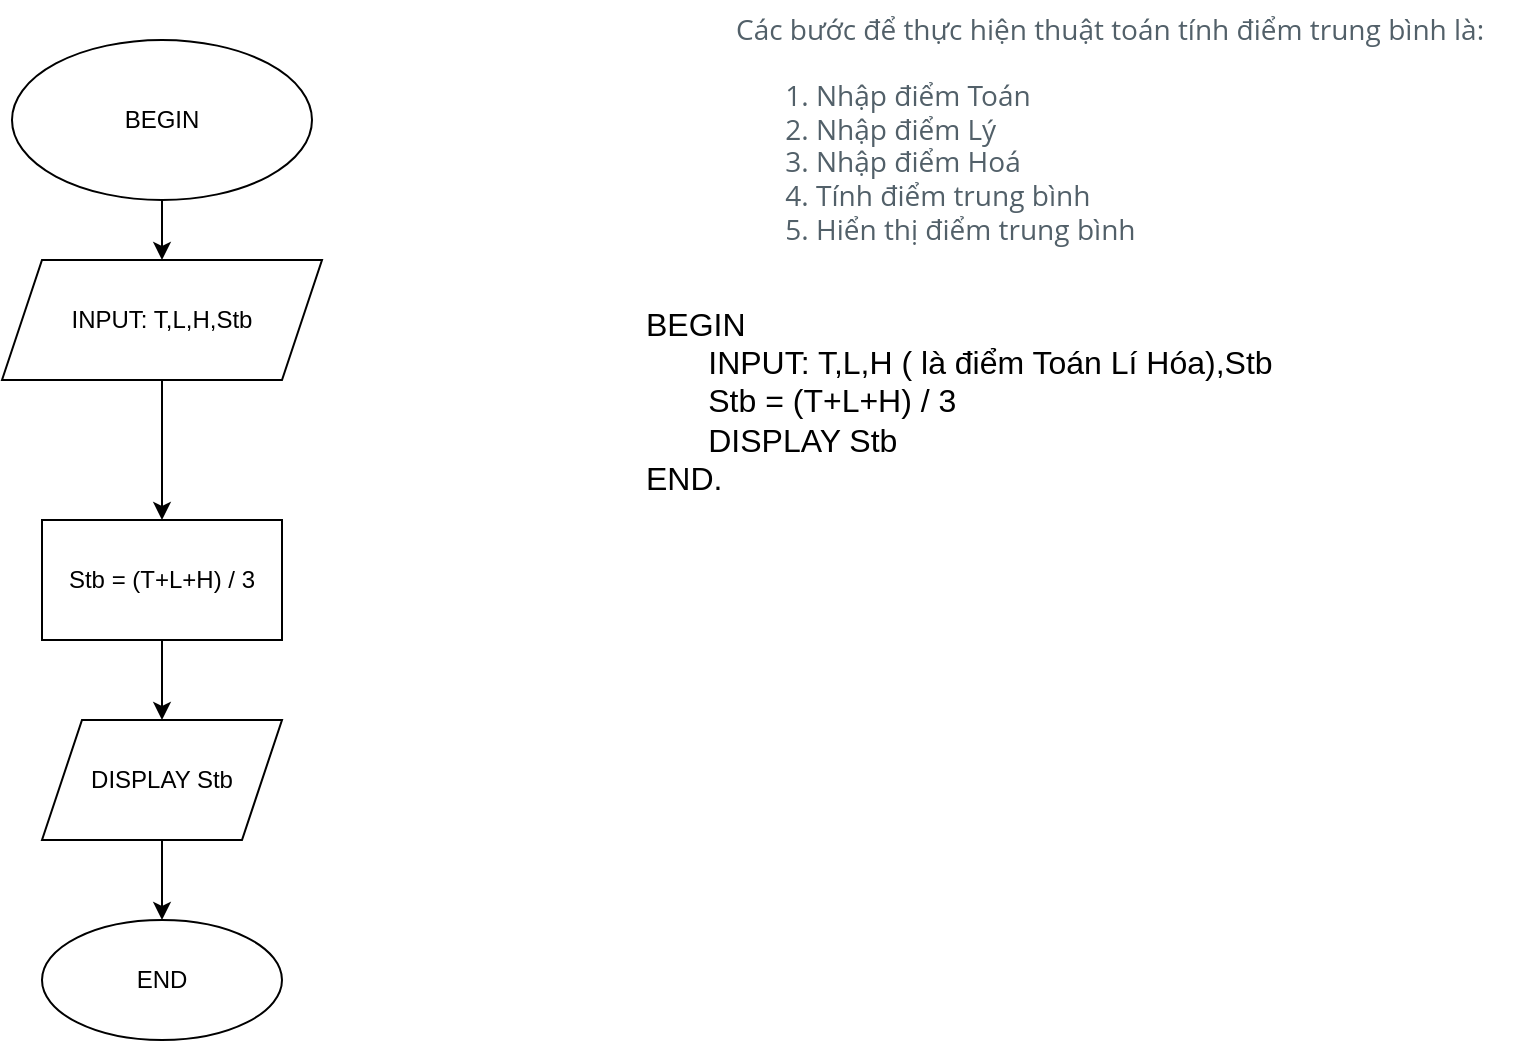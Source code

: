 <mxfile version="20.2.3" type="device"><diagram id="EFCoSCzM3tNiRUkguP90" name="Page-1"><mxGraphModel dx="1038" dy="641" grid="1" gridSize="10" guides="1" tooltips="1" connect="1" arrows="1" fold="1" page="1" pageScale="1" pageWidth="850" pageHeight="1100" math="0" shadow="0"><root><mxCell id="0"/><mxCell id="1" parent="0"/><mxCell id="Nt2RDg5vNO6GigY07b7K-6" value="" style="edgeStyle=orthogonalEdgeStyle;rounded=0;orthogonalLoop=1;jettySize=auto;html=1;" parent="1" source="Nt2RDg5vNO6GigY07b7K-4" target="Nt2RDg5vNO6GigY07b7K-5" edge="1"><mxGeometry relative="1" as="geometry"/></mxCell><mxCell id="Nt2RDg5vNO6GigY07b7K-4" value="BEGIN" style="ellipse;whiteSpace=wrap;html=1;" parent="1" vertex="1"><mxGeometry x="40" y="30" width="150" height="80" as="geometry"/></mxCell><mxCell id="Nt2RDg5vNO6GigY07b7K-8" value="" style="edgeStyle=orthogonalEdgeStyle;rounded=0;orthogonalLoop=1;jettySize=auto;html=1;" parent="1" source="Nt2RDg5vNO6GigY07b7K-5" target="Nt2RDg5vNO6GigY07b7K-7" edge="1"><mxGeometry relative="1" as="geometry"/></mxCell><mxCell id="Nt2RDg5vNO6GigY07b7K-5" value="INPUT: T,L,H,Stb" style="shape=parallelogram;perimeter=parallelogramPerimeter;whiteSpace=wrap;html=1;fixedSize=1;" parent="1" vertex="1"><mxGeometry x="35" y="140" width="160" height="60" as="geometry"/></mxCell><mxCell id="Nt2RDg5vNO6GigY07b7K-11" value="" style="edgeStyle=orthogonalEdgeStyle;rounded=0;orthogonalLoop=1;jettySize=auto;html=1;" parent="1" source="Nt2RDg5vNO6GigY07b7K-7" target="Nt2RDg5vNO6GigY07b7K-10" edge="1"><mxGeometry relative="1" as="geometry"/></mxCell><mxCell id="Nt2RDg5vNO6GigY07b7K-7" value="Stb = (T+L+H) / 3" style="whiteSpace=wrap;html=1;" parent="1" vertex="1"><mxGeometry x="55" y="270" width="120" height="60" as="geometry"/></mxCell><mxCell id="Nt2RDg5vNO6GigY07b7K-13" value="" style="edgeStyle=orthogonalEdgeStyle;rounded=0;orthogonalLoop=1;jettySize=auto;html=1;" parent="1" source="Nt2RDg5vNO6GigY07b7K-10" target="Nt2RDg5vNO6GigY07b7K-12" edge="1"><mxGeometry relative="1" as="geometry"/></mxCell><mxCell id="Nt2RDg5vNO6GigY07b7K-10" value="DISPLAY Stb" style="shape=parallelogram;perimeter=parallelogramPerimeter;whiteSpace=wrap;html=1;fixedSize=1;" parent="1" vertex="1"><mxGeometry x="55" y="370" width="120" height="60" as="geometry"/></mxCell><mxCell id="Nt2RDg5vNO6GigY07b7K-12" value="END" style="ellipse;whiteSpace=wrap;html=1;" parent="1" vertex="1"><mxGeometry x="55" y="470" width="120" height="60" as="geometry"/></mxCell><mxCell id="Nt2RDg5vNO6GigY07b7K-33" value="&lt;p style=&quot;box-sizing: border-box; margin-top: 0px; margin-bottom: 1rem; color: rgb(82, 96, 105); font-family: &amp;quot;Open Sans&amp;quot;, sans-serif; font-size: 14px; font-style: normal; font-variant-ligatures: normal; font-variant-caps: normal; font-weight: 400; letter-spacing: normal; orphans: 2; text-align: left; text-indent: 0px; text-transform: none; white-space: normal; widows: 2; word-spacing: 0px; -webkit-text-stroke-width: 0px; background-color: rgb(255, 255, 255); text-decoration-thickness: initial; text-decoration-style: initial; text-decoration-color: initial;&quot;&gt;Các bước để thực hiện thuật toán tính điểm trung bình là:&lt;/p&gt;&lt;ol id=&quot;yui_3_17_2_1_1670147810657_41&quot; style=&quot;box-sizing: border-box; margin-top: 0px; margin-bottom: 1rem; color: rgb(82, 96, 105); font-family: &amp;quot;Open Sans&amp;quot;, sans-serif; font-size: 14px; font-style: normal; font-variant-ligatures: normal; font-variant-caps: normal; font-weight: 400; letter-spacing: normal; orphans: 2; text-align: left; text-indent: 0px; text-transform: none; white-space: normal; widows: 2; word-spacing: 0px; -webkit-text-stroke-width: 0px; background-color: rgb(255, 255, 255); text-decoration-thickness: initial; text-decoration-style: initial; text-decoration-color: initial;&quot;&gt;&lt;li style=&quot;box-sizing: border-box;&quot;&gt;Nhập điểm Toán&lt;/li&gt;&lt;li id=&quot;yui_3_17_2_1_1670147810657_46&quot; style=&quot;box-sizing: border-box;&quot;&gt;Nhập điểm Lý&lt;/li&gt;&lt;li id=&quot;yui_3_17_2_1_1670147810657_40&quot; style=&quot;box-sizing: border-box;&quot;&gt;Nhập điểm Hoá&lt;/li&gt;&lt;li style=&quot;box-sizing: border-box;&quot;&gt;Tính điểm trung bình&lt;/li&gt;&lt;li style=&quot;box-sizing: border-box;&quot;&gt;Hiển thị điểm trung bình&lt;/li&gt;&lt;/ol&gt;" style="text;whiteSpace=wrap;html=1;" parent="1" vertex="1"><mxGeometry x="400" y="10" width="390" height="160" as="geometry"/></mxCell><mxCell id="Nt2RDg5vNO6GigY07b7K-34" value="&lt;font size=&quot;3&quot;&gt;BEGIN&lt;br&gt;&lt;div class=&quot;sweezy-custom-cursor-default-hover&quot; style=&quot;&quot;&gt;&lt;span class=&quot;sweezy-custom-cursor-default-hover&quot; style=&quot;background-color: initial;&quot;&gt;&amp;nbsp; &amp;nbsp; &amp;nbsp; &amp;nbsp;INPUT: T,L,H ( là điểm Toán Lí Hóa),Stb&lt;/span&gt;&lt;/div&gt;&lt;div class=&quot;sweezy-custom-cursor-default-hover&quot; style=&quot;&quot;&gt;&lt;span class=&quot;sweezy-custom-cursor-default-hover&quot; style=&quot;background-color: initial;&quot;&gt;&amp;nbsp; &amp;nbsp; &amp;nbsp; &amp;nbsp;Stb = (T+L+H) / 3&lt;/span&gt;&lt;/div&gt;&lt;div class=&quot;sweezy-custom-cursor-default-hover&quot; style=&quot;&quot;&gt;&lt;span class=&quot;sweezy-custom-cursor-default-hover&quot; style=&quot;background-color: initial;&quot;&gt;&amp;nbsp; &amp;nbsp; &amp;nbsp; &amp;nbsp;DISPLAY Stb&lt;/span&gt;&lt;/div&gt;&lt;div class=&quot;sweezy-custom-cursor-default-hover&quot; style=&quot;&quot;&gt;&lt;span class=&quot;sweezy-custom-cursor-default-hover&quot; style=&quot;background-color: initial;&quot;&gt;END.&lt;/span&gt;&lt;/div&gt;&lt;div class=&quot;sweezy-custom-cursor-default-hover&quot; style=&quot;&quot;&gt;&lt;span class=&quot;sweezy-custom-cursor-default-hover&quot; style=&quot;background-color: initial;&quot;&gt;&lt;br&gt;&lt;/span&gt;&lt;/div&gt;&lt;/font&gt;" style="text;html=1;align=left;verticalAlign=middle;resizable=0;points=[];autosize=1;strokeColor=none;fillColor=none;" parent="1" vertex="1"><mxGeometry x="355" y="155" width="340" height="130" as="geometry"/></mxCell></root></mxGraphModel></diagram></mxfile>